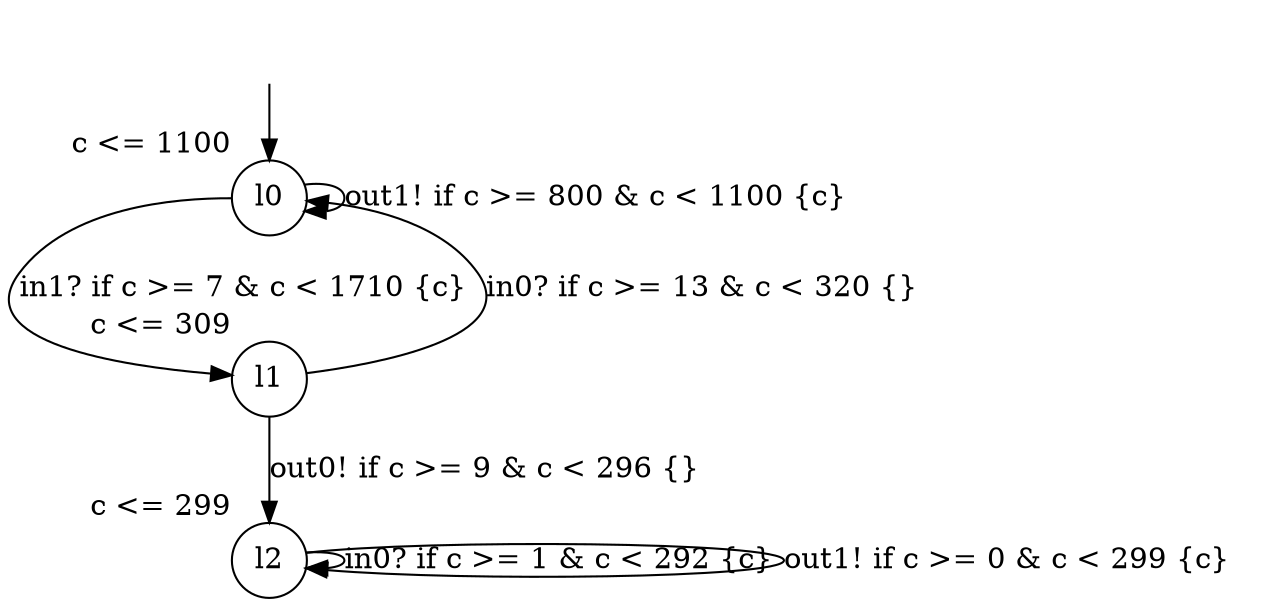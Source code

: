 digraph g {
__start0 [label="" shape="none"];
l0 [shape="circle" margin=0 label="l0", xlabel="c <= 1100"];
l1 [shape="circle" margin=0 label="l1", xlabel="c <= 309"];
l2 [shape="circle" margin=0 label="l2", xlabel="c <= 299"];
l0 -> l1 [label="in1? if c >= 7 & c < 1710 {c} "];
l0 -> l0 [label="out1! if c >= 800 & c < 1100 {c} "];
l1 -> l0 [label="in0? if c >= 13 & c < 320 {} "];
l1 -> l2 [label="out0! if c >= 9 & c < 296 {} "];
l2 -> l2 [label="in0? if c >= 1 & c < 292 {c} "];
l2 -> l2 [label="out1! if c >= 0 & c < 299 {c} "];
__start0 -> l0;
}

